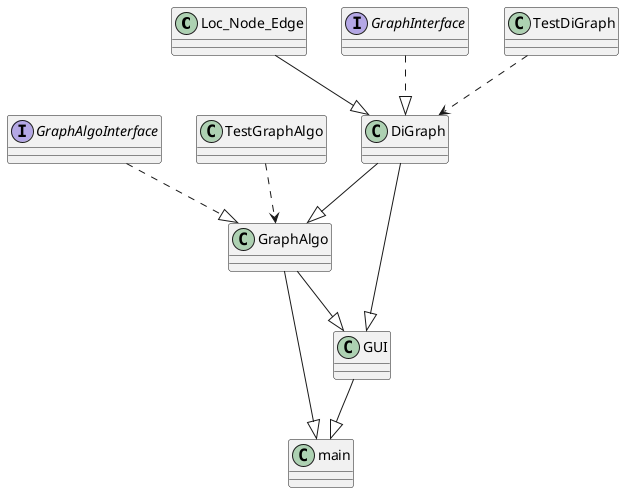 @startuml
'https://plantuml.com/sequence-diagram

class Loc_Node_Edge
{

}

interface GraphInterface
{

}

class DiGraph
{

}

class TestDiGraph
{

}

interface GraphAlgoInterface
{

}

class GraphAlgo
{

}

class TestGraphAlgo
{

}

class GUI
{

}

class main
{

}

Loc_Node_Edge --|> DiGraph
GraphAlgoInterface ..|> GraphAlgo
GraphInterface ..|> DiGraph
TestDiGraph ..> DiGraph
DiGraph --|> GraphAlgo
TestGraphAlgo ..> GraphAlgo
GraphAlgo --|> main
DiGraph --|> GUI
GraphAlgo --|> GUI
GUI --|> main

@enduml
@enduml